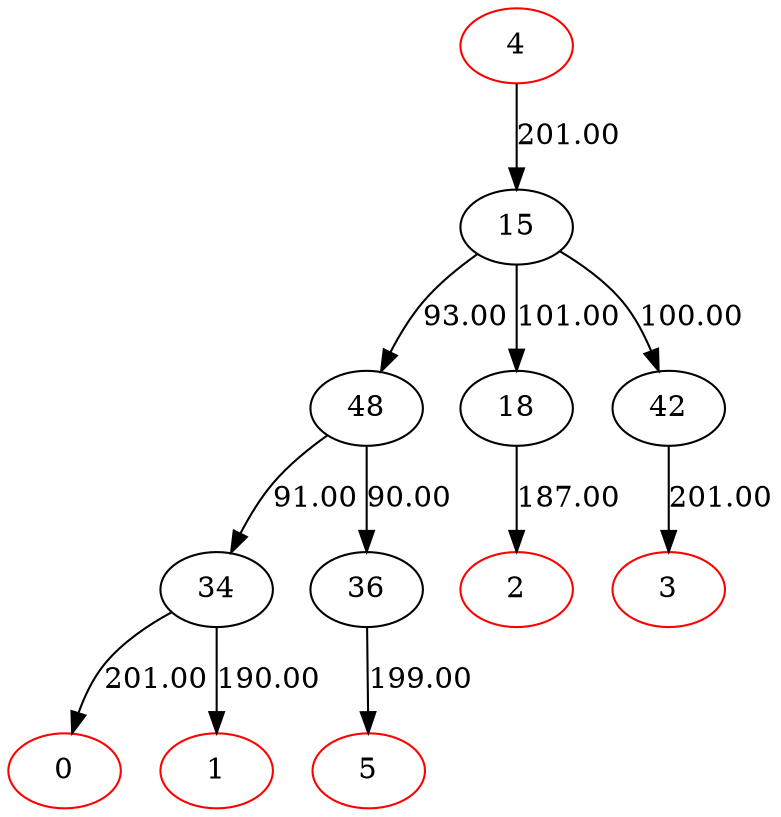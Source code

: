 digraph {
0[color=red]
48[color=black]
1[color=red]
2[color=red]
34[color=black]
18[color=black]
3[color=red]
4[color=red]
36[color=black]
5[color=red]
42[color=black]
15[color=black]
15->18[label=101.00]
34->0[label=201.00]
48->34[label=91.00]
4->15[label=201.00]
34->1[label=190.00]
18->2[label=187.00]
48->36[label=90.00]
36->5[label=199.00]
15->42[label=100.00]
42->3[label=201.00]
15->48[label=93.00]
}